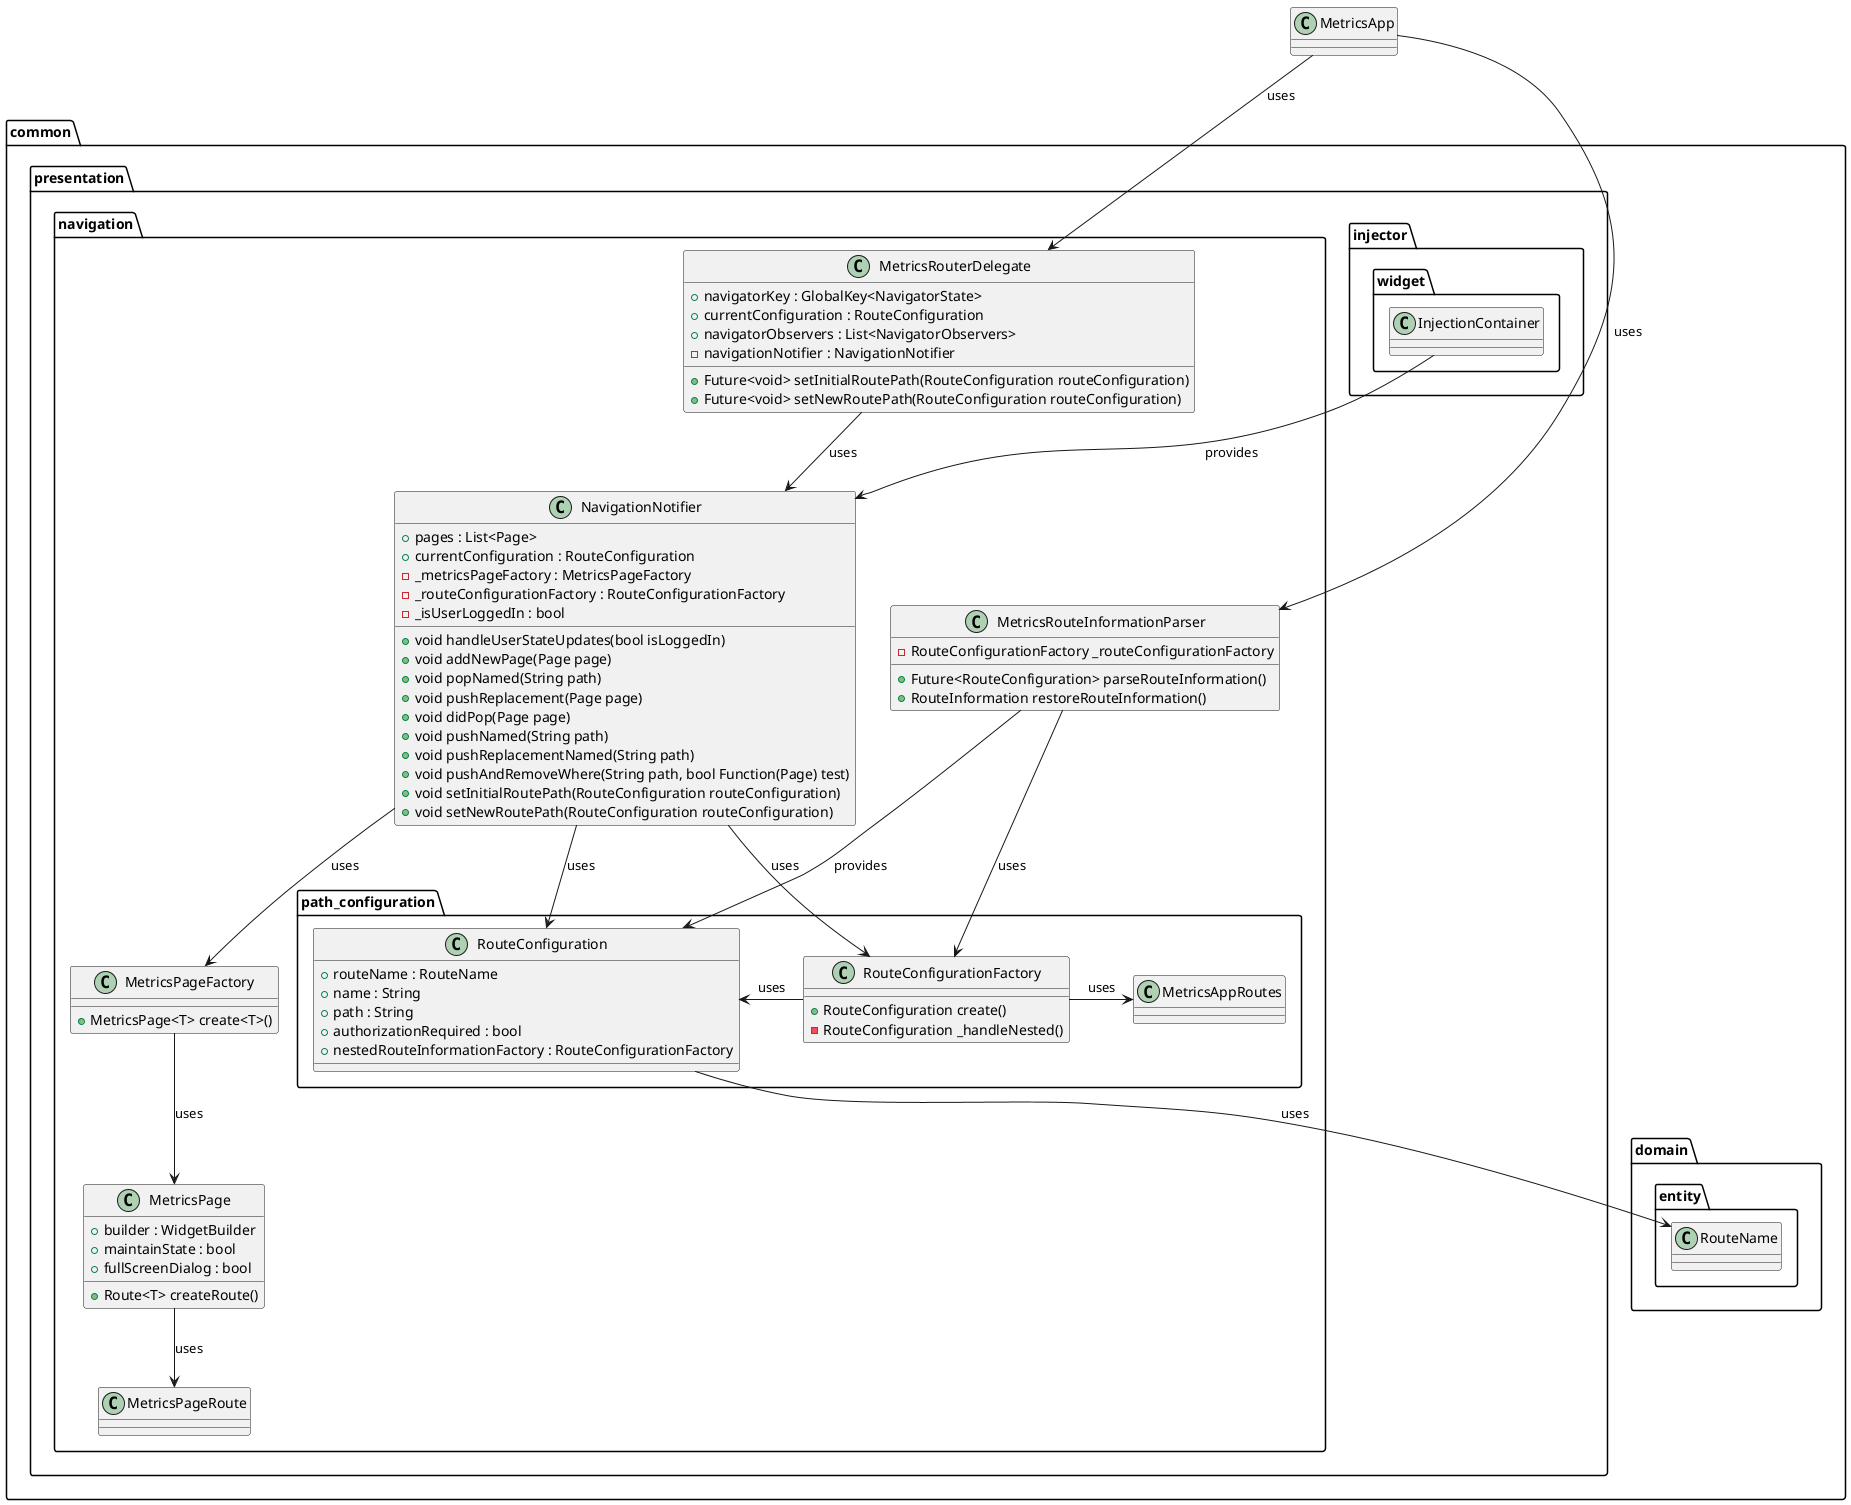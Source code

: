 @startuml navigation_class_diagram

class MetricsApp {}



package common.domain.entity {
    class RouteName {}
}

package common.presentation {
    package injector.widget {
        class InjectionContainer {}
    }

package navigation {
        package path_configuration {
            class RouteConfiguration {
                + routeName : RouteName
                + name : String
                + path : String
                + authorizationRequired : bool
                + nestedRouteInformationFactory : RouteConfigurationFactory
            }
            class RouteConfigurationFactory {
                + RouteConfiguration create()
                - RouteConfiguration _handleNested()
            }
            class MetricsAppRoutes {}
        }
        class MetricsRouteInformationParser {
            - RouteConfigurationFactory _routeConfigurationFactory
            + Future<RouteConfiguration> parseRouteInformation()
            + RouteInformation restoreRouteInformation()
        }
        class MetricsRouterDelegate {
            + navigatorKey : GlobalKey<NavigatorState>
            + currentConfiguration : RouteConfiguration
            + navigatorObservers : List<NavigatorObservers>
            - navigationNotifier : NavigationNotifier
            + Future<void> setInitialRoutePath(RouteConfiguration routeConfiguration)
            + Future<void> setNewRoutePath(RouteConfiguration routeConfiguration)
        }
        class NavigationNotifier {
            + pages : List<Page>
            + currentConfiguration : RouteConfiguration
            - _metricsPageFactory : MetricsPageFactory
            - _routeConfigurationFactory : RouteConfigurationFactory
            - _isUserLoggedIn : bool
            + void handleUserStateUpdates(bool isLoggedIn)
            + void addNewPage(Page page)
            + void popNamed(String path)
            + void pushReplacement(Page page)
            + void didPop(Page page)
            + void pushNamed(String path)
            + void pushReplacementNamed(String path)
            + void pushAndRemoveWhere(String path, bool Function(Page) test)
            + void setInitialRoutePath(RouteConfiguration routeConfiguration)
            + void setNewRoutePath(RouteConfiguration routeConfiguration)
        }
        class MetricsPageFactory{
            + MetricsPage<T> create<T>()
        }
        class MetricsPage {
            + builder : WidgetBuilder
            + maintainState : bool
            + fullScreenDialog : bool
            + Route<T> createRoute()
        }
        class MetricsPageRoute {} 
    }
}

InjectionContainer --> NavigationNotifier : provides

MetricsApp --> MetricsRouteInformationParser :uses
MetricsApp --> MetricsRouterDelegate : uses

MetricsRouteInformationParser --> RouteConfiguration : provides
MetricsRouteInformationParser --> RouteConfigurationFactory : uses

RouteConfiguration --> RouteName : uses

RouteConfigurationFactory -> RouteConfiguration : uses
RouteConfigurationFactory -> MetricsAppRoutes : uses

MetricsRouterDelegate --> NavigationNotifier : uses

NavigationNotifier --> RouteConfigurationFactory : uses
NavigationNotifier --> RouteConfiguration : uses
NavigationNotifier --> MetricsPageFactory : uses

MetricsPageFactory --> MetricsPage : uses
MetricsPage --> MetricsPageRoute : uses

@enduml
